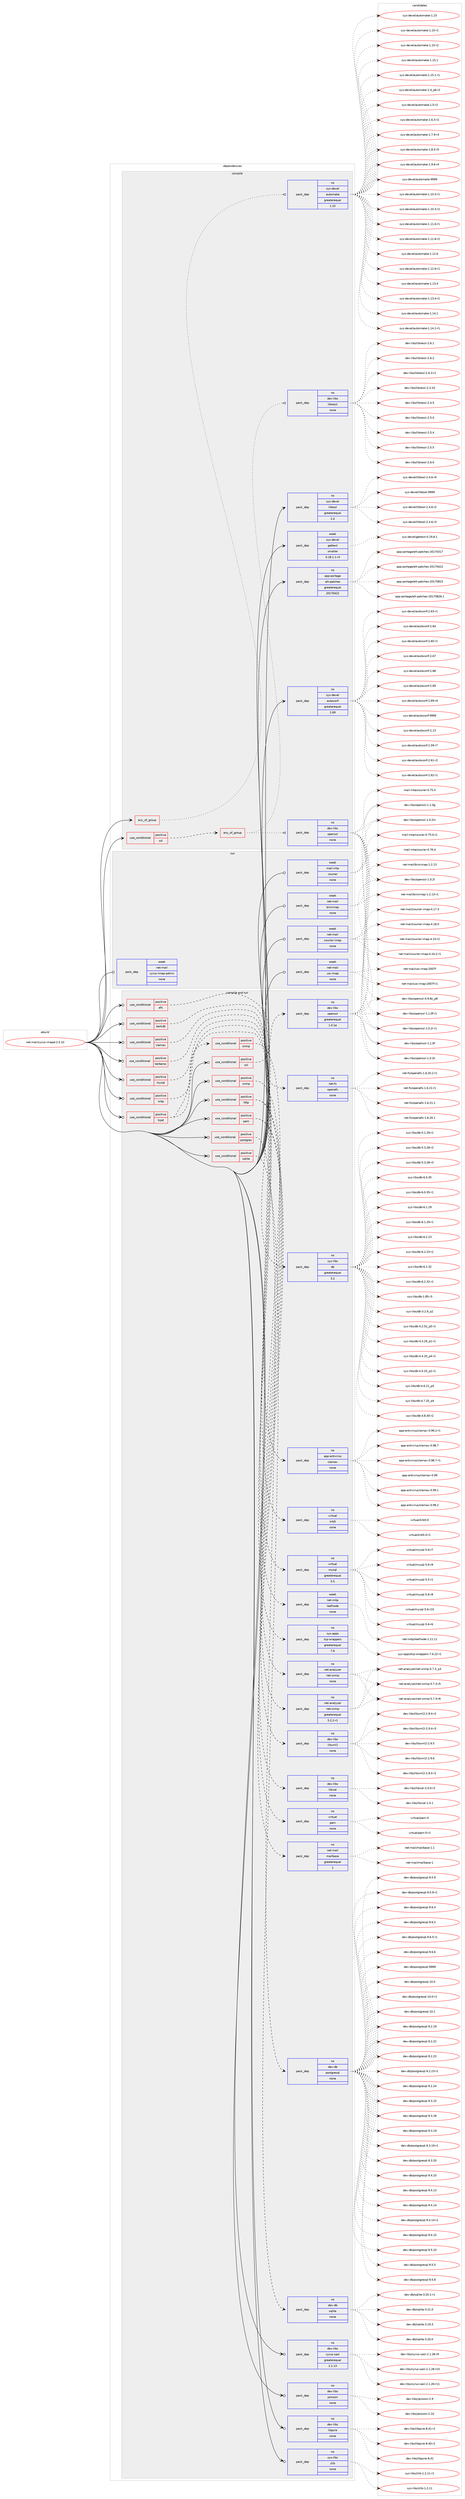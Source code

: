 digraph prolog {

# *************
# Graph options
# *************

newrank=true;
concentrate=true;
compound=true;
graph [rankdir=LR,fontname=Helvetica,fontsize=10,ranksep=1.5];#, ranksep=2.5, nodesep=0.2];
edge  [arrowhead=vee];
node  [fontname=Helvetica,fontsize=10];

# **********
# The ebuild
# **********

subgraph cluster_leftcol {
color=gray;
rank=same;
label=<<i>ebuild</i>>;
id [label="net-mail/cyrus-imapd-2.5.10", color=red, width=4, href="../net-mail/cyrus-imapd-2.5.10.svg"];
}

# ****************
# The dependencies
# ****************

subgraph cluster_midcol {
color=gray;
label=<<i>dependencies</i>>;
subgraph cluster_compile {
fillcolor="#eeeeee";
style=filled;
label=<<i>compile</i>>;
subgraph any6889 {
dependency420515 [label=<<TABLE BORDER="0" CELLBORDER="1" CELLSPACING="0" CELLPADDING="4"><TR><TD CELLPADDING="10">any_of_group</TD></TR></TABLE>>, shape=none, color=red];subgraph pack309426 {
dependency420516 [label=<<TABLE BORDER="0" CELLBORDER="1" CELLSPACING="0" CELLPADDING="4" WIDTH="220"><TR><TD ROWSPAN="6" CELLPADDING="30">pack_dep</TD></TR><TR><TD WIDTH="110">no</TD></TR><TR><TD>sys-devel</TD></TR><TR><TD>automake</TD></TR><TR><TD>greaterequal</TD></TR><TR><TD>1.15</TD></TR></TABLE>>, shape=none, color=blue];
}
dependency420515:e -> dependency420516:w [weight=20,style="dotted",arrowhead="oinv"];
}
id:e -> dependency420515:w [weight=20,style="solid",arrowhead="vee"];
subgraph cond104008 {
dependency420517 [label=<<TABLE BORDER="0" CELLBORDER="1" CELLSPACING="0" CELLPADDING="4"><TR><TD ROWSPAN="3" CELLPADDING="10">use_conditional</TD></TR><TR><TD>positive</TD></TR><TR><TD>ssl</TD></TR></TABLE>>, shape=none, color=red];
subgraph any6890 {
dependency420518 [label=<<TABLE BORDER="0" CELLBORDER="1" CELLSPACING="0" CELLPADDING="4"><TR><TD CELLPADDING="10">any_of_group</TD></TR></TABLE>>, shape=none, color=red];subgraph pack309427 {
dependency420519 [label=<<TABLE BORDER="0" CELLBORDER="1" CELLSPACING="0" CELLPADDING="4" WIDTH="220"><TR><TD ROWSPAN="6" CELLPADDING="30">pack_dep</TD></TR><TR><TD WIDTH="110">no</TD></TR><TR><TD>dev-libs</TD></TR><TR><TD>openssl</TD></TR><TR><TD>none</TD></TR><TR><TD></TD></TR></TABLE>>, shape=none, color=blue];
}
dependency420518:e -> dependency420519:w [weight=20,style="dotted",arrowhead="oinv"];
subgraph pack309428 {
dependency420520 [label=<<TABLE BORDER="0" CELLBORDER="1" CELLSPACING="0" CELLPADDING="4" WIDTH="220"><TR><TD ROWSPAN="6" CELLPADDING="30">pack_dep</TD></TR><TR><TD WIDTH="110">no</TD></TR><TR><TD>dev-libs</TD></TR><TR><TD>libressl</TD></TR><TR><TD>none</TD></TR><TR><TD></TD></TR></TABLE>>, shape=none, color=blue];
}
dependency420518:e -> dependency420520:w [weight=20,style="dotted",arrowhead="oinv"];
}
dependency420517:e -> dependency420518:w [weight=20,style="dashed",arrowhead="vee"];
}
id:e -> dependency420517:w [weight=20,style="solid",arrowhead="vee"];
subgraph pack309429 {
dependency420521 [label=<<TABLE BORDER="0" CELLBORDER="1" CELLSPACING="0" CELLPADDING="4" WIDTH="220"><TR><TD ROWSPAN="6" CELLPADDING="30">pack_dep</TD></TR><TR><TD WIDTH="110">no</TD></TR><TR><TD>app-portage</TD></TR><TR><TD>elt-patches</TD></TR><TR><TD>greaterequal</TD></TR><TR><TD>20170422</TD></TR></TABLE>>, shape=none, color=blue];
}
id:e -> dependency420521:w [weight=20,style="solid",arrowhead="vee"];
subgraph pack309430 {
dependency420522 [label=<<TABLE BORDER="0" CELLBORDER="1" CELLSPACING="0" CELLPADDING="4" WIDTH="220"><TR><TD ROWSPAN="6" CELLPADDING="30">pack_dep</TD></TR><TR><TD WIDTH="110">no</TD></TR><TR><TD>sys-devel</TD></TR><TR><TD>autoconf</TD></TR><TR><TD>greaterequal</TD></TR><TR><TD>2.69</TD></TR></TABLE>>, shape=none, color=blue];
}
id:e -> dependency420522:w [weight=20,style="solid",arrowhead="vee"];
subgraph pack309431 {
dependency420523 [label=<<TABLE BORDER="0" CELLBORDER="1" CELLSPACING="0" CELLPADDING="4" WIDTH="220"><TR><TD ROWSPAN="6" CELLPADDING="30">pack_dep</TD></TR><TR><TD WIDTH="110">no</TD></TR><TR><TD>sys-devel</TD></TR><TR><TD>libtool</TD></TR><TR><TD>greaterequal</TD></TR><TR><TD>2.4</TD></TR></TABLE>>, shape=none, color=blue];
}
id:e -> dependency420523:w [weight=20,style="solid",arrowhead="vee"];
subgraph pack309432 {
dependency420524 [label=<<TABLE BORDER="0" CELLBORDER="1" CELLSPACING="0" CELLPADDING="4" WIDTH="220"><TR><TD ROWSPAN="6" CELLPADDING="30">pack_dep</TD></TR><TR><TD WIDTH="110">weak</TD></TR><TR><TD>sys-devel</TD></TR><TR><TD>gettext</TD></TR><TR><TD>smaller</TD></TR><TR><TD>0.18.1.1-r3</TD></TR></TABLE>>, shape=none, color=blue];
}
id:e -> dependency420524:w [weight=20,style="solid",arrowhead="vee"];
}
subgraph cluster_compileandrun {
fillcolor="#eeeeee";
style=filled;
label=<<i>compile and run</i>>;
subgraph cond104009 {
dependency420525 [label=<<TABLE BORDER="0" CELLBORDER="1" CELLSPACING="0" CELLPADDING="4"><TR><TD ROWSPAN="3" CELLPADDING="10">use_conditional</TD></TR><TR><TD>positive</TD></TR><TR><TD>afs</TD></TR></TABLE>>, shape=none, color=red];
subgraph pack309433 {
dependency420526 [label=<<TABLE BORDER="0" CELLBORDER="1" CELLSPACING="0" CELLPADDING="4" WIDTH="220"><TR><TD ROWSPAN="6" CELLPADDING="30">pack_dep</TD></TR><TR><TD WIDTH="110">no</TD></TR><TR><TD>net-fs</TD></TR><TR><TD>openafs</TD></TR><TR><TD>none</TD></TR><TR><TD></TD></TR></TABLE>>, shape=none, color=blue];
}
dependency420525:e -> dependency420526:w [weight=20,style="dashed",arrowhead="vee"];
}
id:e -> dependency420525:w [weight=20,style="solid",arrowhead="odotvee"];
subgraph cond104010 {
dependency420527 [label=<<TABLE BORDER="0" CELLBORDER="1" CELLSPACING="0" CELLPADDING="4"><TR><TD ROWSPAN="3" CELLPADDING="10">use_conditional</TD></TR><TR><TD>positive</TD></TR><TR><TD>berkdb</TD></TR></TABLE>>, shape=none, color=red];
subgraph pack309434 {
dependency420528 [label=<<TABLE BORDER="0" CELLBORDER="1" CELLSPACING="0" CELLPADDING="4" WIDTH="220"><TR><TD ROWSPAN="6" CELLPADDING="30">pack_dep</TD></TR><TR><TD WIDTH="110">no</TD></TR><TR><TD>sys-libs</TD></TR><TR><TD>db</TD></TR><TR><TD>greaterequal</TD></TR><TR><TD>3.2</TD></TR></TABLE>>, shape=none, color=blue];
}
dependency420527:e -> dependency420528:w [weight=20,style="dashed",arrowhead="vee"];
}
id:e -> dependency420527:w [weight=20,style="solid",arrowhead="odotvee"];
subgraph cond104011 {
dependency420529 [label=<<TABLE BORDER="0" CELLBORDER="1" CELLSPACING="0" CELLPADDING="4"><TR><TD ROWSPAN="3" CELLPADDING="10">use_conditional</TD></TR><TR><TD>positive</TD></TR><TR><TD>clamav</TD></TR></TABLE>>, shape=none, color=red];
subgraph pack309435 {
dependency420530 [label=<<TABLE BORDER="0" CELLBORDER="1" CELLSPACING="0" CELLPADDING="4" WIDTH="220"><TR><TD ROWSPAN="6" CELLPADDING="30">pack_dep</TD></TR><TR><TD WIDTH="110">no</TD></TR><TR><TD>app-antivirus</TD></TR><TR><TD>clamav</TD></TR><TR><TD>none</TD></TR><TR><TD></TD></TR></TABLE>>, shape=none, color=blue];
}
dependency420529:e -> dependency420530:w [weight=20,style="dashed",arrowhead="vee"];
}
id:e -> dependency420529:w [weight=20,style="solid",arrowhead="odotvee"];
subgraph cond104012 {
dependency420531 [label=<<TABLE BORDER="0" CELLBORDER="1" CELLSPACING="0" CELLPADDING="4"><TR><TD ROWSPAN="3" CELLPADDING="10">use_conditional</TD></TR><TR><TD>positive</TD></TR><TR><TD>http</TD></TR></TABLE>>, shape=none, color=red];
subgraph pack309436 {
dependency420532 [label=<<TABLE BORDER="0" CELLBORDER="1" CELLSPACING="0" CELLPADDING="4" WIDTH="220"><TR><TD ROWSPAN="6" CELLPADDING="30">pack_dep</TD></TR><TR><TD WIDTH="110">no</TD></TR><TR><TD>dev-libs</TD></TR><TR><TD>libxml2</TD></TR><TR><TD>none</TD></TR><TR><TD></TD></TR></TABLE>>, shape=none, color=blue];
}
dependency420531:e -> dependency420532:w [weight=20,style="dashed",arrowhead="vee"];
subgraph pack309437 {
dependency420533 [label=<<TABLE BORDER="0" CELLBORDER="1" CELLSPACING="0" CELLPADDING="4" WIDTH="220"><TR><TD ROWSPAN="6" CELLPADDING="30">pack_dep</TD></TR><TR><TD WIDTH="110">no</TD></TR><TR><TD>dev-libs</TD></TR><TR><TD>libical</TD></TR><TR><TD>none</TD></TR><TR><TD></TD></TR></TABLE>>, shape=none, color=blue];
}
dependency420531:e -> dependency420533:w [weight=20,style="dashed",arrowhead="vee"];
}
id:e -> dependency420531:w [weight=20,style="solid",arrowhead="odotvee"];
subgraph cond104013 {
dependency420534 [label=<<TABLE BORDER="0" CELLBORDER="1" CELLSPACING="0" CELLPADDING="4"><TR><TD ROWSPAN="3" CELLPADDING="10">use_conditional</TD></TR><TR><TD>positive</TD></TR><TR><TD>kerberos</TD></TR></TABLE>>, shape=none, color=red];
subgraph pack309438 {
dependency420535 [label=<<TABLE BORDER="0" CELLBORDER="1" CELLSPACING="0" CELLPADDING="4" WIDTH="220"><TR><TD ROWSPAN="6" CELLPADDING="30">pack_dep</TD></TR><TR><TD WIDTH="110">no</TD></TR><TR><TD>virtual</TD></TR><TR><TD>krb5</TD></TR><TR><TD>none</TD></TR><TR><TD></TD></TR></TABLE>>, shape=none, color=blue];
}
dependency420534:e -> dependency420535:w [weight=20,style="dashed",arrowhead="vee"];
}
id:e -> dependency420534:w [weight=20,style="solid",arrowhead="odotvee"];
subgraph cond104014 {
dependency420536 [label=<<TABLE BORDER="0" CELLBORDER="1" CELLSPACING="0" CELLPADDING="4"><TR><TD ROWSPAN="3" CELLPADDING="10">use_conditional</TD></TR><TR><TD>positive</TD></TR><TR><TD>mysql</TD></TR></TABLE>>, shape=none, color=red];
subgraph pack309439 {
dependency420537 [label=<<TABLE BORDER="0" CELLBORDER="1" CELLSPACING="0" CELLPADDING="4" WIDTH="220"><TR><TD ROWSPAN="6" CELLPADDING="30">pack_dep</TD></TR><TR><TD WIDTH="110">no</TD></TR><TR><TD>virtual</TD></TR><TR><TD>mysql</TD></TR><TR><TD>greaterequal</TD></TR><TR><TD>5.5</TD></TR></TABLE>>, shape=none, color=blue];
}
dependency420536:e -> dependency420537:w [weight=20,style="dashed",arrowhead="vee"];
}
id:e -> dependency420536:w [weight=20,style="solid",arrowhead="odotvee"];
subgraph cond104015 {
dependency420538 [label=<<TABLE BORDER="0" CELLBORDER="1" CELLSPACING="0" CELLPADDING="4"><TR><TD ROWSPAN="3" CELLPADDING="10">use_conditional</TD></TR><TR><TD>positive</TD></TR><TR><TD>nntp</TD></TR></TABLE>>, shape=none, color=red];
subgraph pack309440 {
dependency420539 [label=<<TABLE BORDER="0" CELLBORDER="1" CELLSPACING="0" CELLPADDING="4" WIDTH="220"><TR><TD ROWSPAN="6" CELLPADDING="30">pack_dep</TD></TR><TR><TD WIDTH="110">weak</TD></TR><TR><TD>net-nntp</TD></TR><TR><TD>leafnode</TD></TR><TR><TD>none</TD></TR><TR><TD></TD></TR></TABLE>>, shape=none, color=blue];
}
dependency420538:e -> dependency420539:w [weight=20,style="dashed",arrowhead="vee"];
}
id:e -> dependency420538:w [weight=20,style="solid",arrowhead="odotvee"];
subgraph cond104016 {
dependency420540 [label=<<TABLE BORDER="0" CELLBORDER="1" CELLSPACING="0" CELLPADDING="4"><TR><TD ROWSPAN="3" CELLPADDING="10">use_conditional</TD></TR><TR><TD>positive</TD></TR><TR><TD>pam</TD></TR></TABLE>>, shape=none, color=red];
subgraph pack309441 {
dependency420541 [label=<<TABLE BORDER="0" CELLBORDER="1" CELLSPACING="0" CELLPADDING="4" WIDTH="220"><TR><TD ROWSPAN="6" CELLPADDING="30">pack_dep</TD></TR><TR><TD WIDTH="110">no</TD></TR><TR><TD>virtual</TD></TR><TR><TD>pam</TD></TR><TR><TD>none</TD></TR><TR><TD></TD></TR></TABLE>>, shape=none, color=blue];
}
dependency420540:e -> dependency420541:w [weight=20,style="dashed",arrowhead="vee"];
subgraph pack309442 {
dependency420542 [label=<<TABLE BORDER="0" CELLBORDER="1" CELLSPACING="0" CELLPADDING="4" WIDTH="220"><TR><TD ROWSPAN="6" CELLPADDING="30">pack_dep</TD></TR><TR><TD WIDTH="110">no</TD></TR><TR><TD>net-mail</TD></TR><TR><TD>mailbase</TD></TR><TR><TD>greaterequal</TD></TR><TR><TD>1</TD></TR></TABLE>>, shape=none, color=blue];
}
dependency420540:e -> dependency420542:w [weight=20,style="dashed",arrowhead="vee"];
}
id:e -> dependency420540:w [weight=20,style="solid",arrowhead="odotvee"];
subgraph cond104017 {
dependency420543 [label=<<TABLE BORDER="0" CELLBORDER="1" CELLSPACING="0" CELLPADDING="4"><TR><TD ROWSPAN="3" CELLPADDING="10">use_conditional</TD></TR><TR><TD>positive</TD></TR><TR><TD>postgres</TD></TR></TABLE>>, shape=none, color=red];
subgraph pack309443 {
dependency420544 [label=<<TABLE BORDER="0" CELLBORDER="1" CELLSPACING="0" CELLPADDING="4" WIDTH="220"><TR><TD ROWSPAN="6" CELLPADDING="30">pack_dep</TD></TR><TR><TD WIDTH="110">no</TD></TR><TR><TD>dev-db</TD></TR><TR><TD>postgresql</TD></TR><TR><TD>none</TD></TR><TR><TD></TD></TR></TABLE>>, shape=none, color=blue];
}
dependency420543:e -> dependency420544:w [weight=20,style="dashed",arrowhead="vee"];
}
id:e -> dependency420543:w [weight=20,style="solid",arrowhead="odotvee"];
subgraph cond104018 {
dependency420545 [label=<<TABLE BORDER="0" CELLBORDER="1" CELLSPACING="0" CELLPADDING="4"><TR><TD ROWSPAN="3" CELLPADDING="10">use_conditional</TD></TR><TR><TD>positive</TD></TR><TR><TD>snmp</TD></TR></TABLE>>, shape=none, color=red];
subgraph pack309444 {
dependency420546 [label=<<TABLE BORDER="0" CELLBORDER="1" CELLSPACING="0" CELLPADDING="4" WIDTH="220"><TR><TD ROWSPAN="6" CELLPADDING="30">pack_dep</TD></TR><TR><TD WIDTH="110">no</TD></TR><TR><TD>net-analyzer</TD></TR><TR><TD>net-snmp</TD></TR><TR><TD>greaterequal</TD></TR><TR><TD>5.2.2-r1</TD></TR></TABLE>>, shape=none, color=blue];
}
dependency420545:e -> dependency420546:w [weight=20,style="dashed",arrowhead="vee"];
}
id:e -> dependency420545:w [weight=20,style="solid",arrowhead="odotvee"];
subgraph cond104019 {
dependency420547 [label=<<TABLE BORDER="0" CELLBORDER="1" CELLSPACING="0" CELLPADDING="4"><TR><TD ROWSPAN="3" CELLPADDING="10">use_conditional</TD></TR><TR><TD>positive</TD></TR><TR><TD>sqlite</TD></TR></TABLE>>, shape=none, color=red];
subgraph pack309445 {
dependency420548 [label=<<TABLE BORDER="0" CELLBORDER="1" CELLSPACING="0" CELLPADDING="4" WIDTH="220"><TR><TD ROWSPAN="6" CELLPADDING="30">pack_dep</TD></TR><TR><TD WIDTH="110">no</TD></TR><TR><TD>dev-db</TD></TR><TR><TD>sqlite</TD></TR><TR><TD>none</TD></TR><TR><TD></TD></TR></TABLE>>, shape=none, color=blue];
}
dependency420547:e -> dependency420548:w [weight=20,style="dashed",arrowhead="vee"];
}
id:e -> dependency420547:w [weight=20,style="solid",arrowhead="odotvee"];
subgraph cond104020 {
dependency420549 [label=<<TABLE BORDER="0" CELLBORDER="1" CELLSPACING="0" CELLPADDING="4"><TR><TD ROWSPAN="3" CELLPADDING="10">use_conditional</TD></TR><TR><TD>positive</TD></TR><TR><TD>ssl</TD></TR></TABLE>>, shape=none, color=red];
subgraph pack309446 {
dependency420550 [label=<<TABLE BORDER="0" CELLBORDER="1" CELLSPACING="0" CELLPADDING="4" WIDTH="220"><TR><TD ROWSPAN="6" CELLPADDING="30">pack_dep</TD></TR><TR><TD WIDTH="110">no</TD></TR><TR><TD>dev-libs</TD></TR><TR><TD>openssl</TD></TR><TR><TD>greaterequal</TD></TR><TR><TD>1.0.1e</TD></TR></TABLE>>, shape=none, color=blue];
}
dependency420549:e -> dependency420550:w [weight=20,style="dashed",arrowhead="vee"];
}
id:e -> dependency420549:w [weight=20,style="solid",arrowhead="odotvee"];
subgraph cond104021 {
dependency420551 [label=<<TABLE BORDER="0" CELLBORDER="1" CELLSPACING="0" CELLPADDING="4"><TR><TD ROWSPAN="3" CELLPADDING="10">use_conditional</TD></TR><TR><TD>positive</TD></TR><TR><TD>tcpd</TD></TR></TABLE>>, shape=none, color=red];
subgraph pack309447 {
dependency420552 [label=<<TABLE BORDER="0" CELLBORDER="1" CELLSPACING="0" CELLPADDING="4" WIDTH="220"><TR><TD ROWSPAN="6" CELLPADDING="30">pack_dep</TD></TR><TR><TD WIDTH="110">no</TD></TR><TR><TD>sys-apps</TD></TR><TR><TD>tcp-wrappers</TD></TR><TR><TD>greaterequal</TD></TR><TR><TD>7.6</TD></TR></TABLE>>, shape=none, color=blue];
}
dependency420551:e -> dependency420552:w [weight=20,style="dashed",arrowhead="vee"];
subgraph cond104022 {
dependency420553 [label=<<TABLE BORDER="0" CELLBORDER="1" CELLSPACING="0" CELLPADDING="4"><TR><TD ROWSPAN="3" CELLPADDING="10">use_conditional</TD></TR><TR><TD>positive</TD></TR><TR><TD>snmp</TD></TR></TABLE>>, shape=none, color=red];
subgraph pack309448 {
dependency420554 [label=<<TABLE BORDER="0" CELLBORDER="1" CELLSPACING="0" CELLPADDING="4" WIDTH="220"><TR><TD ROWSPAN="6" CELLPADDING="30">pack_dep</TD></TR><TR><TD WIDTH="110">no</TD></TR><TR><TD>net-analyzer</TD></TR><TR><TD>net-snmp</TD></TR><TR><TD>none</TD></TR><TR><TD></TD></TR></TABLE>>, shape=none, color=blue];
}
dependency420553:e -> dependency420554:w [weight=20,style="dashed",arrowhead="vee"];
}
dependency420551:e -> dependency420553:w [weight=20,style="dashed",arrowhead="vee"];
}
id:e -> dependency420551:w [weight=20,style="solid",arrowhead="odotvee"];
subgraph pack309449 {
dependency420555 [label=<<TABLE BORDER="0" CELLBORDER="1" CELLSPACING="0" CELLPADDING="4" WIDTH="220"><TR><TD ROWSPAN="6" CELLPADDING="30">pack_dep</TD></TR><TR><TD WIDTH="110">no</TD></TR><TR><TD>dev-libs</TD></TR><TR><TD>cyrus-sasl</TD></TR><TR><TD>greaterequal</TD></TR><TR><TD>2.1.13</TD></TR></TABLE>>, shape=none, color=blue];
}
id:e -> dependency420555:w [weight=20,style="solid",arrowhead="odotvee"];
subgraph pack309450 {
dependency420556 [label=<<TABLE BORDER="0" CELLBORDER="1" CELLSPACING="0" CELLPADDING="4" WIDTH="220"><TR><TD ROWSPAN="6" CELLPADDING="30">pack_dep</TD></TR><TR><TD WIDTH="110">no</TD></TR><TR><TD>dev-libs</TD></TR><TR><TD>jansson</TD></TR><TR><TD>none</TD></TR><TR><TD></TD></TR></TABLE>>, shape=none, color=blue];
}
id:e -> dependency420556:w [weight=20,style="solid",arrowhead="odotvee"];
subgraph pack309451 {
dependency420557 [label=<<TABLE BORDER="0" CELLBORDER="1" CELLSPACING="0" CELLPADDING="4" WIDTH="220"><TR><TD ROWSPAN="6" CELLPADDING="30">pack_dep</TD></TR><TR><TD WIDTH="110">no</TD></TR><TR><TD>dev-libs</TD></TR><TR><TD>libpcre</TD></TR><TR><TD>none</TD></TR><TR><TD></TD></TR></TABLE>>, shape=none, color=blue];
}
id:e -> dependency420557:w [weight=20,style="solid",arrowhead="odotvee"];
subgraph pack309452 {
dependency420558 [label=<<TABLE BORDER="0" CELLBORDER="1" CELLSPACING="0" CELLPADDING="4" WIDTH="220"><TR><TD ROWSPAN="6" CELLPADDING="30">pack_dep</TD></TR><TR><TD WIDTH="110">no</TD></TR><TR><TD>sys-libs</TD></TR><TR><TD>zlib</TD></TR><TR><TD>none</TD></TR><TR><TD></TD></TR></TABLE>>, shape=none, color=blue];
}
id:e -> dependency420558:w [weight=20,style="solid",arrowhead="odotvee"];
}
subgraph cluster_run {
fillcolor="#eeeeee";
style=filled;
label=<<i>run</i>>;
subgraph pack309453 {
dependency420559 [label=<<TABLE BORDER="0" CELLBORDER="1" CELLSPACING="0" CELLPADDING="4" WIDTH="220"><TR><TD ROWSPAN="6" CELLPADDING="30">pack_dep</TD></TR><TR><TD WIDTH="110">weak</TD></TR><TR><TD>mail-mta</TD></TR><TR><TD>courier</TD></TR><TR><TD>none</TD></TR><TR><TD></TD></TR></TABLE>>, shape=none, color=blue];
}
id:e -> dependency420559:w [weight=20,style="solid",arrowhead="odot"];
subgraph pack309454 {
dependency420560 [label=<<TABLE BORDER="0" CELLBORDER="1" CELLSPACING="0" CELLPADDING="4" WIDTH="220"><TR><TD ROWSPAN="6" CELLPADDING="30">pack_dep</TD></TR><TR><TD WIDTH="110">weak</TD></TR><TR><TD>net-mail</TD></TR><TR><TD>bincimap</TD></TR><TR><TD>none</TD></TR><TR><TD></TD></TR></TABLE>>, shape=none, color=blue];
}
id:e -> dependency420560:w [weight=20,style="solid",arrowhead="odot"];
subgraph pack309455 {
dependency420561 [label=<<TABLE BORDER="0" CELLBORDER="1" CELLSPACING="0" CELLPADDING="4" WIDTH="220"><TR><TD ROWSPAN="6" CELLPADDING="30">pack_dep</TD></TR><TR><TD WIDTH="110">weak</TD></TR><TR><TD>net-mail</TD></TR><TR><TD>courier-imap</TD></TR><TR><TD>none</TD></TR><TR><TD></TD></TR></TABLE>>, shape=none, color=blue];
}
id:e -> dependency420561:w [weight=20,style="solid",arrowhead="odot"];
subgraph pack309456 {
dependency420562 [label=<<TABLE BORDER="0" CELLBORDER="1" CELLSPACING="0" CELLPADDING="4" WIDTH="220"><TR><TD ROWSPAN="6" CELLPADDING="30">pack_dep</TD></TR><TR><TD WIDTH="110">weak</TD></TR><TR><TD>net-mail</TD></TR><TR><TD>cyrus-imap-admin</TD></TR><TR><TD>none</TD></TR><TR><TD></TD></TR></TABLE>>, shape=none, color=blue];
}
id:e -> dependency420562:w [weight=20,style="solid",arrowhead="odot"];
subgraph pack309457 {
dependency420563 [label=<<TABLE BORDER="0" CELLBORDER="1" CELLSPACING="0" CELLPADDING="4" WIDTH="220"><TR><TD ROWSPAN="6" CELLPADDING="30">pack_dep</TD></TR><TR><TD WIDTH="110">weak</TD></TR><TR><TD>net-mail</TD></TR><TR><TD>uw-imap</TD></TR><TR><TD>none</TD></TR><TR><TD></TD></TR></TABLE>>, shape=none, color=blue];
}
id:e -> dependency420563:w [weight=20,style="solid",arrowhead="odot"];
}
}

# **************
# The candidates
# **************

subgraph cluster_choices {
rank=same;
color=gray;
label=<<i>candidates</i>>;

subgraph choice309426 {
color=black;
nodesep=1;
choice11512111545100101118101108479711711611110997107101454946494846514511449 [label="sys-devel/automake-1.10.3-r1", color=red, width=4,href="../sys-devel/automake-1.10.3-r1.svg"];
choice11512111545100101118101108479711711611110997107101454946494846514511450 [label="sys-devel/automake-1.10.3-r2", color=red, width=4,href="../sys-devel/automake-1.10.3-r2.svg"];
choice11512111545100101118101108479711711611110997107101454946494946544511449 [label="sys-devel/automake-1.11.6-r1", color=red, width=4,href="../sys-devel/automake-1.11.6-r1.svg"];
choice11512111545100101118101108479711711611110997107101454946494946544511450 [label="sys-devel/automake-1.11.6-r2", color=red, width=4,href="../sys-devel/automake-1.11.6-r2.svg"];
choice1151211154510010111810110847971171161111099710710145494649504654 [label="sys-devel/automake-1.12.6", color=red, width=4,href="../sys-devel/automake-1.12.6.svg"];
choice11512111545100101118101108479711711611110997107101454946495046544511449 [label="sys-devel/automake-1.12.6-r1", color=red, width=4,href="../sys-devel/automake-1.12.6-r1.svg"];
choice1151211154510010111810110847971171161111099710710145494649514652 [label="sys-devel/automake-1.13.4", color=red, width=4,href="../sys-devel/automake-1.13.4.svg"];
choice11512111545100101118101108479711711611110997107101454946495146524511449 [label="sys-devel/automake-1.13.4-r1", color=red, width=4,href="../sys-devel/automake-1.13.4-r1.svg"];
choice1151211154510010111810110847971171161111099710710145494649524649 [label="sys-devel/automake-1.14.1", color=red, width=4,href="../sys-devel/automake-1.14.1.svg"];
choice11512111545100101118101108479711711611110997107101454946495246494511449 [label="sys-devel/automake-1.14.1-r1", color=red, width=4,href="../sys-devel/automake-1.14.1-r1.svg"];
choice115121115451001011181011084797117116111109971071014549464953 [label="sys-devel/automake-1.15", color=red, width=4,href="../sys-devel/automake-1.15.svg"];
choice1151211154510010111810110847971171161111099710710145494649534511449 [label="sys-devel/automake-1.15-r1", color=red, width=4,href="../sys-devel/automake-1.15-r1.svg"];
choice1151211154510010111810110847971171161111099710710145494649534511450 [label="sys-devel/automake-1.15-r2", color=red, width=4,href="../sys-devel/automake-1.15-r2.svg"];
choice1151211154510010111810110847971171161111099710710145494649534649 [label="sys-devel/automake-1.15.1", color=red, width=4,href="../sys-devel/automake-1.15.1.svg"];
choice11512111545100101118101108479711711611110997107101454946495346494511449 [label="sys-devel/automake-1.15.1-r1", color=red, width=4,href="../sys-devel/automake-1.15.1-r1.svg"];
choice115121115451001011181011084797117116111109971071014549465295112544511450 [label="sys-devel/automake-1.4_p6-r2", color=red, width=4,href="../sys-devel/automake-1.4_p6-r2.svg"];
choice11512111545100101118101108479711711611110997107101454946534511450 [label="sys-devel/automake-1.5-r2", color=red, width=4,href="../sys-devel/automake-1.5-r2.svg"];
choice115121115451001011181011084797117116111109971071014549465446514511450 [label="sys-devel/automake-1.6.3-r2", color=red, width=4,href="../sys-devel/automake-1.6.3-r2.svg"];
choice115121115451001011181011084797117116111109971071014549465546574511451 [label="sys-devel/automake-1.7.9-r3", color=red, width=4,href="../sys-devel/automake-1.7.9-r3.svg"];
choice115121115451001011181011084797117116111109971071014549465646534511453 [label="sys-devel/automake-1.8.5-r5", color=red, width=4,href="../sys-devel/automake-1.8.5-r5.svg"];
choice115121115451001011181011084797117116111109971071014549465746544511452 [label="sys-devel/automake-1.9.6-r4", color=red, width=4,href="../sys-devel/automake-1.9.6-r4.svg"];
choice115121115451001011181011084797117116111109971071014557575757 [label="sys-devel/automake-9999", color=red, width=4,href="../sys-devel/automake-9999.svg"];
dependency420516:e -> choice11512111545100101118101108479711711611110997107101454946494846514511449:w [style=dotted,weight="100"];
dependency420516:e -> choice11512111545100101118101108479711711611110997107101454946494846514511450:w [style=dotted,weight="100"];
dependency420516:e -> choice11512111545100101118101108479711711611110997107101454946494946544511449:w [style=dotted,weight="100"];
dependency420516:e -> choice11512111545100101118101108479711711611110997107101454946494946544511450:w [style=dotted,weight="100"];
dependency420516:e -> choice1151211154510010111810110847971171161111099710710145494649504654:w [style=dotted,weight="100"];
dependency420516:e -> choice11512111545100101118101108479711711611110997107101454946495046544511449:w [style=dotted,weight="100"];
dependency420516:e -> choice1151211154510010111810110847971171161111099710710145494649514652:w [style=dotted,weight="100"];
dependency420516:e -> choice11512111545100101118101108479711711611110997107101454946495146524511449:w [style=dotted,weight="100"];
dependency420516:e -> choice1151211154510010111810110847971171161111099710710145494649524649:w [style=dotted,weight="100"];
dependency420516:e -> choice11512111545100101118101108479711711611110997107101454946495246494511449:w [style=dotted,weight="100"];
dependency420516:e -> choice115121115451001011181011084797117116111109971071014549464953:w [style=dotted,weight="100"];
dependency420516:e -> choice1151211154510010111810110847971171161111099710710145494649534511449:w [style=dotted,weight="100"];
dependency420516:e -> choice1151211154510010111810110847971171161111099710710145494649534511450:w [style=dotted,weight="100"];
dependency420516:e -> choice1151211154510010111810110847971171161111099710710145494649534649:w [style=dotted,weight="100"];
dependency420516:e -> choice11512111545100101118101108479711711611110997107101454946495346494511449:w [style=dotted,weight="100"];
dependency420516:e -> choice115121115451001011181011084797117116111109971071014549465295112544511450:w [style=dotted,weight="100"];
dependency420516:e -> choice11512111545100101118101108479711711611110997107101454946534511450:w [style=dotted,weight="100"];
dependency420516:e -> choice115121115451001011181011084797117116111109971071014549465446514511450:w [style=dotted,weight="100"];
dependency420516:e -> choice115121115451001011181011084797117116111109971071014549465546574511451:w [style=dotted,weight="100"];
dependency420516:e -> choice115121115451001011181011084797117116111109971071014549465646534511453:w [style=dotted,weight="100"];
dependency420516:e -> choice115121115451001011181011084797117116111109971071014549465746544511452:w [style=dotted,weight="100"];
dependency420516:e -> choice115121115451001011181011084797117116111109971071014557575757:w [style=dotted,weight="100"];
}
subgraph choice309427 {
color=black;
nodesep=1;
choice1001011184510810598115471111121011101151151084548465746561229511256 [label="dev-libs/openssl-0.9.8z_p8", color=red, width=4,href="../dev-libs/openssl-0.9.8z_p8.svg"];
choice100101118451081059811547111112101110115115108454946484650107 [label="dev-libs/openssl-1.0.2k", color=red, width=4,href="../dev-libs/openssl-1.0.2k.svg"];
choice100101118451081059811547111112101110115115108454946484650108 [label="dev-libs/openssl-1.0.2l", color=red, width=4,href="../dev-libs/openssl-1.0.2l.svg"];
choice1001011184510810598115471111121011101151151084549464846501084511449 [label="dev-libs/openssl-1.0.2l-r1", color=red, width=4,href="../dev-libs/openssl-1.0.2l-r1.svg"];
choice100101118451081059811547111112101110115115108454946484650109 [label="dev-libs/openssl-1.0.2m", color=red, width=4,href="../dev-libs/openssl-1.0.2m.svg"];
choice100101118451081059811547111112101110115115108454946494648102 [label="dev-libs/openssl-1.1.0f", color=red, width=4,href="../dev-libs/openssl-1.1.0f.svg"];
choice1001011184510810598115471111121011101151151084549464946481024511449 [label="dev-libs/openssl-1.1.0f-r1", color=red, width=4,href="../dev-libs/openssl-1.1.0f-r1.svg"];
choice100101118451081059811547111112101110115115108454946494648103 [label="dev-libs/openssl-1.1.0g", color=red, width=4,href="../dev-libs/openssl-1.1.0g.svg"];
dependency420519:e -> choice1001011184510810598115471111121011101151151084548465746561229511256:w [style=dotted,weight="100"];
dependency420519:e -> choice100101118451081059811547111112101110115115108454946484650107:w [style=dotted,weight="100"];
dependency420519:e -> choice100101118451081059811547111112101110115115108454946484650108:w [style=dotted,weight="100"];
dependency420519:e -> choice1001011184510810598115471111121011101151151084549464846501084511449:w [style=dotted,weight="100"];
dependency420519:e -> choice100101118451081059811547111112101110115115108454946484650109:w [style=dotted,weight="100"];
dependency420519:e -> choice100101118451081059811547111112101110115115108454946494648102:w [style=dotted,weight="100"];
dependency420519:e -> choice1001011184510810598115471111121011101151151084549464946481024511449:w [style=dotted,weight="100"];
dependency420519:e -> choice100101118451081059811547111112101110115115108454946494648103:w [style=dotted,weight="100"];
}
subgraph choice309428 {
color=black;
nodesep=1;
choice1001011184510810598115471081059811410111511510845504651464948 [label="dev-libs/libressl-2.3.10", color=red, width=4,href="../dev-libs/libressl-2.3.10.svg"];
choice10010111845108105981154710810598114101115115108455046524653 [label="dev-libs/libressl-2.4.5", color=red, width=4,href="../dev-libs/libressl-2.4.5.svg"];
choice10010111845108105981154710810598114101115115108455046534648 [label="dev-libs/libressl-2.5.0", color=red, width=4,href="../dev-libs/libressl-2.5.0.svg"];
choice10010111845108105981154710810598114101115115108455046534652 [label="dev-libs/libressl-2.5.4", color=red, width=4,href="../dev-libs/libressl-2.5.4.svg"];
choice10010111845108105981154710810598114101115115108455046534653 [label="dev-libs/libressl-2.5.5", color=red, width=4,href="../dev-libs/libressl-2.5.5.svg"];
choice10010111845108105981154710810598114101115115108455046544648 [label="dev-libs/libressl-2.6.0", color=red, width=4,href="../dev-libs/libressl-2.6.0.svg"];
choice10010111845108105981154710810598114101115115108455046544649 [label="dev-libs/libressl-2.6.1", color=red, width=4,href="../dev-libs/libressl-2.6.1.svg"];
choice10010111845108105981154710810598114101115115108455046544650 [label="dev-libs/libressl-2.6.2", color=red, width=4,href="../dev-libs/libressl-2.6.2.svg"];
choice100101118451081059811547108105981141011151151084550465446514511449 [label="dev-libs/libressl-2.6.3-r1", color=red, width=4,href="../dev-libs/libressl-2.6.3-r1.svg"];
dependency420520:e -> choice1001011184510810598115471081059811410111511510845504651464948:w [style=dotted,weight="100"];
dependency420520:e -> choice10010111845108105981154710810598114101115115108455046524653:w [style=dotted,weight="100"];
dependency420520:e -> choice10010111845108105981154710810598114101115115108455046534648:w [style=dotted,weight="100"];
dependency420520:e -> choice10010111845108105981154710810598114101115115108455046534652:w [style=dotted,weight="100"];
dependency420520:e -> choice10010111845108105981154710810598114101115115108455046534653:w [style=dotted,weight="100"];
dependency420520:e -> choice10010111845108105981154710810598114101115115108455046544648:w [style=dotted,weight="100"];
dependency420520:e -> choice10010111845108105981154710810598114101115115108455046544649:w [style=dotted,weight="100"];
dependency420520:e -> choice10010111845108105981154710810598114101115115108455046544650:w [style=dotted,weight="100"];
dependency420520:e -> choice100101118451081059811547108105981141011151151084550465446514511449:w [style=dotted,weight="100"];
}
subgraph choice309429 {
color=black;
nodesep=1;
choice97112112451121111141169710310147101108116451129711699104101115455048495548514955 [label="app-portage/elt-patches-20170317", color=red, width=4,href="../app-portage/elt-patches-20170317.svg"];
choice97112112451121111141169710310147101108116451129711699104101115455048495548525050 [label="app-portage/elt-patches-20170422", color=red, width=4,href="../app-portage/elt-patches-20170422.svg"];
choice97112112451121111141169710310147101108116451129711699104101115455048495548564953 [label="app-portage/elt-patches-20170815", color=red, width=4,href="../app-portage/elt-patches-20170815.svg"];
choice971121124511211111411697103101471011081164511297116991041011154550484955485650544649 [label="app-portage/elt-patches-20170826.1", color=red, width=4,href="../app-portage/elt-patches-20170826.1.svg"];
dependency420521:e -> choice97112112451121111141169710310147101108116451129711699104101115455048495548514955:w [style=dotted,weight="100"];
dependency420521:e -> choice97112112451121111141169710310147101108116451129711699104101115455048495548525050:w [style=dotted,weight="100"];
dependency420521:e -> choice97112112451121111141169710310147101108116451129711699104101115455048495548564953:w [style=dotted,weight="100"];
dependency420521:e -> choice971121124511211111411697103101471011081164511297116991041011154550484955485650544649:w [style=dotted,weight="100"];
}
subgraph choice309430 {
color=black;
nodesep=1;
choice115121115451001011181011084797117116111991111101024550464951 [label="sys-devel/autoconf-2.13", color=red, width=4,href="../sys-devel/autoconf-2.13.svg"];
choice1151211154510010111810110847971171161119911111010245504653574511455 [label="sys-devel/autoconf-2.59-r7", color=red, width=4,href="../sys-devel/autoconf-2.59-r7.svg"];
choice1151211154510010111810110847971171161119911111010245504654494511450 [label="sys-devel/autoconf-2.61-r2", color=red, width=4,href="../sys-devel/autoconf-2.61-r2.svg"];
choice1151211154510010111810110847971171161119911111010245504654504511449 [label="sys-devel/autoconf-2.62-r1", color=red, width=4,href="../sys-devel/autoconf-2.62-r1.svg"];
choice1151211154510010111810110847971171161119911111010245504654514511449 [label="sys-devel/autoconf-2.63-r1", color=red, width=4,href="../sys-devel/autoconf-2.63-r1.svg"];
choice115121115451001011181011084797117116111991111101024550465452 [label="sys-devel/autoconf-2.64", color=red, width=4,href="../sys-devel/autoconf-2.64.svg"];
choice1151211154510010111810110847971171161119911111010245504654534511449 [label="sys-devel/autoconf-2.65-r1", color=red, width=4,href="../sys-devel/autoconf-2.65-r1.svg"];
choice115121115451001011181011084797117116111991111101024550465455 [label="sys-devel/autoconf-2.67", color=red, width=4,href="../sys-devel/autoconf-2.67.svg"];
choice115121115451001011181011084797117116111991111101024550465456 [label="sys-devel/autoconf-2.68", color=red, width=4,href="../sys-devel/autoconf-2.68.svg"];
choice115121115451001011181011084797117116111991111101024550465457 [label="sys-devel/autoconf-2.69", color=red, width=4,href="../sys-devel/autoconf-2.69.svg"];
choice1151211154510010111810110847971171161119911111010245504654574511452 [label="sys-devel/autoconf-2.69-r4", color=red, width=4,href="../sys-devel/autoconf-2.69-r4.svg"];
choice115121115451001011181011084797117116111991111101024557575757 [label="sys-devel/autoconf-9999", color=red, width=4,href="../sys-devel/autoconf-9999.svg"];
dependency420522:e -> choice115121115451001011181011084797117116111991111101024550464951:w [style=dotted,weight="100"];
dependency420522:e -> choice1151211154510010111810110847971171161119911111010245504653574511455:w [style=dotted,weight="100"];
dependency420522:e -> choice1151211154510010111810110847971171161119911111010245504654494511450:w [style=dotted,weight="100"];
dependency420522:e -> choice1151211154510010111810110847971171161119911111010245504654504511449:w [style=dotted,weight="100"];
dependency420522:e -> choice1151211154510010111810110847971171161119911111010245504654514511449:w [style=dotted,weight="100"];
dependency420522:e -> choice115121115451001011181011084797117116111991111101024550465452:w [style=dotted,weight="100"];
dependency420522:e -> choice1151211154510010111810110847971171161119911111010245504654534511449:w [style=dotted,weight="100"];
dependency420522:e -> choice115121115451001011181011084797117116111991111101024550465455:w [style=dotted,weight="100"];
dependency420522:e -> choice115121115451001011181011084797117116111991111101024550465456:w [style=dotted,weight="100"];
dependency420522:e -> choice115121115451001011181011084797117116111991111101024550465457:w [style=dotted,weight="100"];
dependency420522:e -> choice1151211154510010111810110847971171161119911111010245504654574511452:w [style=dotted,weight="100"];
dependency420522:e -> choice115121115451001011181011084797117116111991111101024557575757:w [style=dotted,weight="100"];
}
subgraph choice309431 {
color=black;
nodesep=1;
choice1151211154510010111810110847108105981161111111084550465246544511450 [label="sys-devel/libtool-2.4.6-r2", color=red, width=4,href="../sys-devel/libtool-2.4.6-r2.svg"];
choice1151211154510010111810110847108105981161111111084550465246544511451 [label="sys-devel/libtool-2.4.6-r3", color=red, width=4,href="../sys-devel/libtool-2.4.6-r3.svg"];
choice1151211154510010111810110847108105981161111111084550465246544511452 [label="sys-devel/libtool-2.4.6-r4", color=red, width=4,href="../sys-devel/libtool-2.4.6-r4.svg"];
choice1151211154510010111810110847108105981161111111084557575757 [label="sys-devel/libtool-9999", color=red, width=4,href="../sys-devel/libtool-9999.svg"];
dependency420523:e -> choice1151211154510010111810110847108105981161111111084550465246544511450:w [style=dotted,weight="100"];
dependency420523:e -> choice1151211154510010111810110847108105981161111111084550465246544511451:w [style=dotted,weight="100"];
dependency420523:e -> choice1151211154510010111810110847108105981161111111084550465246544511452:w [style=dotted,weight="100"];
dependency420523:e -> choice1151211154510010111810110847108105981161111111084557575757:w [style=dotted,weight="100"];
}
subgraph choice309432 {
color=black;
nodesep=1;
choice1151211154510010111810110847103101116116101120116454846495746564649 [label="sys-devel/gettext-0.19.8.1", color=red, width=4,href="../sys-devel/gettext-0.19.8.1.svg"];
dependency420524:e -> choice1151211154510010111810110847103101116116101120116454846495746564649:w [style=dotted,weight="100"];
}
subgraph choice309433 {
color=black;
nodesep=1;
choice110101116451021154711111210111097102115454946544650484649 [label="net-fs/openafs-1.6.20.1", color=red, width=4,href="../net-fs/openafs-1.6.20.1.svg"];
choice1101011164510211547111112101110971021154549465446504846504511449 [label="net-fs/openafs-1.6.20.2-r1", color=red, width=4,href="../net-fs/openafs-1.6.20.2-r1.svg"];
choice110101116451021154711111210111097102115454946544650494511449 [label="net-fs/openafs-1.6.21-r1", color=red, width=4,href="../net-fs/openafs-1.6.21-r1.svg"];
choice110101116451021154711111210111097102115454946544650494649 [label="net-fs/openafs-1.6.21.1", color=red, width=4,href="../net-fs/openafs-1.6.21.1.svg"];
dependency420526:e -> choice110101116451021154711111210111097102115454946544650484649:w [style=dotted,weight="100"];
dependency420526:e -> choice1101011164510211547111112101110971021154549465446504846504511449:w [style=dotted,weight="100"];
dependency420526:e -> choice110101116451021154711111210111097102115454946544650494511449:w [style=dotted,weight="100"];
dependency420526:e -> choice110101116451021154711111210111097102115454946544650494649:w [style=dotted,weight="100"];
}
subgraph choice309434 {
color=black;
nodesep=1;
choice1151211154510810598115471009845494656534511451 [label="sys-libs/db-1.85-r3", color=red, width=4,href="../sys-libs/db-1.85-r3.svg"];
choice115121115451081059811547100984551465046579511250 [label="sys-libs/db-3.2.9_p2", color=red, width=4,href="../sys-libs/db-3.2.9_p2.svg"];
choice115121115451081059811547100984552465046535095112534511449 [label="sys-libs/db-4.2.52_p5-r1", color=red, width=4,href="../sys-libs/db-4.2.52_p5-r1.svg"];
choice115121115451081059811547100984552465146505795112494511449 [label="sys-libs/db-4.3.29_p1-r1", color=red, width=4,href="../sys-libs/db-4.3.29_p1-r1.svg"];
choice115121115451081059811547100984552465246504895112524511449 [label="sys-libs/db-4.4.20_p4-r1", color=red, width=4,href="../sys-libs/db-4.4.20_p4-r1.svg"];
choice115121115451081059811547100984552465346504895112504511449 [label="sys-libs/db-4.5.20_p2-r1", color=red, width=4,href="../sys-libs/db-4.5.20_p2-r1.svg"];
choice11512111545108105981154710098455246544650499511252 [label="sys-libs/db-4.6.21_p4", color=red, width=4,href="../sys-libs/db-4.6.21_p4.svg"];
choice11512111545108105981154710098455246554650539511252 [label="sys-libs/db-4.7.25_p4", color=red, width=4,href="../sys-libs/db-4.7.25_p4.svg"];
choice11512111545108105981154710098455246564651484511450 [label="sys-libs/db-4.8.30-r2", color=red, width=4,href="../sys-libs/db-4.8.30-r2.svg"];
choice11512111545108105981154710098455346494650574511449 [label="sys-libs/db-5.1.29-r1", color=red, width=4,href="../sys-libs/db-5.1.29-r1.svg"];
choice11512111545108105981154710098455346514650564511450 [label="sys-libs/db-5.3.28-r2", color=red, width=4,href="../sys-libs/db-5.3.28-r2.svg"];
choice11512111545108105981154710098455346514650564511451 [label="sys-libs/db-5.3.28-r3", color=red, width=4,href="../sys-libs/db-5.3.28-r3.svg"];
choice1151211154510810598115471009845544648465153 [label="sys-libs/db-6.0.35", color=red, width=4,href="../sys-libs/db-6.0.35.svg"];
choice11512111545108105981154710098455446484651534511449 [label="sys-libs/db-6.0.35-r1", color=red, width=4,href="../sys-libs/db-6.0.35-r1.svg"];
choice1151211154510810598115471009845544649465057 [label="sys-libs/db-6.1.29", color=red, width=4,href="../sys-libs/db-6.1.29.svg"];
choice11512111545108105981154710098455446494650574511449 [label="sys-libs/db-6.1.29-r1", color=red, width=4,href="../sys-libs/db-6.1.29-r1.svg"];
choice1151211154510810598115471009845544650465051 [label="sys-libs/db-6.2.23", color=red, width=4,href="../sys-libs/db-6.2.23.svg"];
choice11512111545108105981154710098455446504650514511449 [label="sys-libs/db-6.2.23-r1", color=red, width=4,href="../sys-libs/db-6.2.23-r1.svg"];
choice1151211154510810598115471009845544650465150 [label="sys-libs/db-6.2.32", color=red, width=4,href="../sys-libs/db-6.2.32.svg"];
choice11512111545108105981154710098455446504651504511449 [label="sys-libs/db-6.2.32-r1", color=red, width=4,href="../sys-libs/db-6.2.32-r1.svg"];
dependency420528:e -> choice1151211154510810598115471009845494656534511451:w [style=dotted,weight="100"];
dependency420528:e -> choice115121115451081059811547100984551465046579511250:w [style=dotted,weight="100"];
dependency420528:e -> choice115121115451081059811547100984552465046535095112534511449:w [style=dotted,weight="100"];
dependency420528:e -> choice115121115451081059811547100984552465146505795112494511449:w [style=dotted,weight="100"];
dependency420528:e -> choice115121115451081059811547100984552465246504895112524511449:w [style=dotted,weight="100"];
dependency420528:e -> choice115121115451081059811547100984552465346504895112504511449:w [style=dotted,weight="100"];
dependency420528:e -> choice11512111545108105981154710098455246544650499511252:w [style=dotted,weight="100"];
dependency420528:e -> choice11512111545108105981154710098455246554650539511252:w [style=dotted,weight="100"];
dependency420528:e -> choice11512111545108105981154710098455246564651484511450:w [style=dotted,weight="100"];
dependency420528:e -> choice11512111545108105981154710098455346494650574511449:w [style=dotted,weight="100"];
dependency420528:e -> choice11512111545108105981154710098455346514650564511450:w [style=dotted,weight="100"];
dependency420528:e -> choice11512111545108105981154710098455346514650564511451:w [style=dotted,weight="100"];
dependency420528:e -> choice1151211154510810598115471009845544648465153:w [style=dotted,weight="100"];
dependency420528:e -> choice11512111545108105981154710098455446484651534511449:w [style=dotted,weight="100"];
dependency420528:e -> choice1151211154510810598115471009845544649465057:w [style=dotted,weight="100"];
dependency420528:e -> choice11512111545108105981154710098455446494650574511449:w [style=dotted,weight="100"];
dependency420528:e -> choice1151211154510810598115471009845544650465051:w [style=dotted,weight="100"];
dependency420528:e -> choice11512111545108105981154710098455446504650514511449:w [style=dotted,weight="100"];
dependency420528:e -> choice1151211154510810598115471009845544650465150:w [style=dotted,weight="100"];
dependency420528:e -> choice11512111545108105981154710098455446504651504511449:w [style=dotted,weight="100"];
}
subgraph choice309435 {
color=black;
nodesep=1;
choice9711211245971101161051181051141171154799108971099711845484657564655 [label="app-antivirus/clamav-0.98.7", color=red, width=4,href="../app-antivirus/clamav-0.98.7.svg"];
choice97112112459711011610511810511411711547991089710997118454846575646554511449 [label="app-antivirus/clamav-0.98.7-r1", color=red, width=4,href="../app-antivirus/clamav-0.98.7-r1.svg"];
choice971121124597110116105118105114117115479910897109971184548465757 [label="app-antivirus/clamav-0.99", color=red, width=4,href="../app-antivirus/clamav-0.99.svg"];
choice9711211245971101161051181051141171154799108971099711845484657574649 [label="app-antivirus/clamav-0.99.1", color=red, width=4,href="../app-antivirus/clamav-0.99.1.svg"];
choice9711211245971101161051181051141171154799108971099711845484657574650 [label="app-antivirus/clamav-0.99.2", color=red, width=4,href="../app-antivirus/clamav-0.99.2.svg"];
choice97112112459711011610511810511411711547991089710997118454846575746504511449 [label="app-antivirus/clamav-0.99.2-r1", color=red, width=4,href="../app-antivirus/clamav-0.99.2-r1.svg"];
dependency420530:e -> choice9711211245971101161051181051141171154799108971099711845484657564655:w [style=dotted,weight="100"];
dependency420530:e -> choice97112112459711011610511810511411711547991089710997118454846575646554511449:w [style=dotted,weight="100"];
dependency420530:e -> choice971121124597110116105118105114117115479910897109971184548465757:w [style=dotted,weight="100"];
dependency420530:e -> choice9711211245971101161051181051141171154799108971099711845484657574649:w [style=dotted,weight="100"];
dependency420530:e -> choice9711211245971101161051181051141171154799108971099711845484657574650:w [style=dotted,weight="100"];
dependency420530:e -> choice97112112459711011610511810511411711547991089710997118454846575746504511449:w [style=dotted,weight="100"];
}
subgraph choice309436 {
color=black;
nodesep=1;
choice10010111845108105981154710810598120109108504550465746524511449 [label="dev-libs/libxml2-2.9.4-r1", color=red, width=4,href="../dev-libs/libxml2-2.9.4-r1.svg"];
choice10010111845108105981154710810598120109108504550465746524511450 [label="dev-libs/libxml2-2.9.4-r2", color=red, width=4,href="../dev-libs/libxml2-2.9.4-r2.svg"];
choice10010111845108105981154710810598120109108504550465746524511451 [label="dev-libs/libxml2-2.9.4-r3", color=red, width=4,href="../dev-libs/libxml2-2.9.4-r3.svg"];
choice1001011184510810598115471081059812010910850455046574653 [label="dev-libs/libxml2-2.9.5", color=red, width=4,href="../dev-libs/libxml2-2.9.5.svg"];
choice1001011184510810598115471081059812010910850455046574654 [label="dev-libs/libxml2-2.9.6", color=red, width=4,href="../dev-libs/libxml2-2.9.6.svg"];
dependency420532:e -> choice10010111845108105981154710810598120109108504550465746524511449:w [style=dotted,weight="100"];
dependency420532:e -> choice10010111845108105981154710810598120109108504550465746524511450:w [style=dotted,weight="100"];
dependency420532:e -> choice10010111845108105981154710810598120109108504550465746524511451:w [style=dotted,weight="100"];
dependency420532:e -> choice1001011184510810598115471081059812010910850455046574653:w [style=dotted,weight="100"];
dependency420532:e -> choice1001011184510810598115471081059812010910850455046574654:w [style=dotted,weight="100"];
}
subgraph choice309437 {
color=black;
nodesep=1;
choice100101118451081059811547108105981059997108454946484649 [label="dev-libs/libical-1.0.1", color=red, width=4,href="../dev-libs/libical-1.0.1.svg"];
choice1001011184510810598115471081059810599971084550464846484511450 [label="dev-libs/libical-2.0.0-r2", color=red, width=4,href="../dev-libs/libical-2.0.0-r2.svg"];
dependency420533:e -> choice100101118451081059811547108105981059997108454946484649:w [style=dotted,weight="100"];
dependency420533:e -> choice1001011184510810598115471081059810599971084550464846484511450:w [style=dotted,weight="100"];
}
subgraph choice309438 {
color=black;
nodesep=1;
choice118105114116117971084710711498534548 [label="virtual/krb5-0", color=red, width=4,href="../virtual/krb5-0.svg"];
choice1181051141161179710847107114985345484511449 [label="virtual/krb5-0-r1", color=red, width=4,href="../virtual/krb5-0-r1.svg"];
dependency420535:e -> choice118105114116117971084710711498534548:w [style=dotted,weight="100"];
dependency420535:e -> choice1181051141161179710847107114985345484511449:w [style=dotted,weight="100"];
}
subgraph choice309439 {
color=black;
nodesep=1;
choice1181051141161179710847109121115113108455346534511449 [label="virtual/mysql-5.5-r1", color=red, width=4,href="../virtual/mysql-5.5-r1.svg"];
choice118105114116117971084710912111511310845534654451144948 [label="virtual/mysql-5.6-r10", color=red, width=4,href="../virtual/mysql-5.6-r10.svg"];
choice1181051141161179710847109121115113108455346544511454 [label="virtual/mysql-5.6-r6", color=red, width=4,href="../virtual/mysql-5.6-r6.svg"];
choice1181051141161179710847109121115113108455346544511455 [label="virtual/mysql-5.6-r7", color=red, width=4,href="../virtual/mysql-5.6-r7.svg"];
choice1181051141161179710847109121115113108455346544511456 [label="virtual/mysql-5.6-r8", color=red, width=4,href="../virtual/mysql-5.6-r8.svg"];
choice1181051141161179710847109121115113108455346544511457 [label="virtual/mysql-5.6-r9", color=red, width=4,href="../virtual/mysql-5.6-r9.svg"];
dependency420537:e -> choice1181051141161179710847109121115113108455346534511449:w [style=dotted,weight="100"];
dependency420537:e -> choice118105114116117971084710912111511310845534654451144948:w [style=dotted,weight="100"];
dependency420537:e -> choice1181051141161179710847109121115113108455346544511454:w [style=dotted,weight="100"];
dependency420537:e -> choice1181051141161179710847109121115113108455346544511455:w [style=dotted,weight="100"];
dependency420537:e -> choice1181051141161179710847109121115113108455346544511456:w [style=dotted,weight="100"];
dependency420537:e -> choice1181051141161179710847109121115113108455346544511457:w [style=dotted,weight="100"];
}
subgraph choice309440 {
color=black;
nodesep=1;
choice1101011164511011011611247108101971021101111001014549464949464949 [label="net-nntp/leafnode-1.11.11", color=red, width=4,href="../net-nntp/leafnode-1.11.11.svg"];
dependency420539:e -> choice1101011164511011011611247108101971021101111001014549464949464949:w [style=dotted,weight="100"];
}
subgraph choice309441 {
color=black;
nodesep=1;
choice1181051141161179710847112971094548 [label="virtual/pam-0", color=red, width=4,href="../virtual/pam-0.svg"];
choice11810511411611797108471129710945484511449 [label="virtual/pam-0-r1", color=red, width=4,href="../virtual/pam-0-r1.svg"];
dependency420541:e -> choice1181051141161179710847112971094548:w [style=dotted,weight="100"];
dependency420541:e -> choice11810511411611797108471129710945484511449:w [style=dotted,weight="100"];
}
subgraph choice309442 {
color=black;
nodesep=1;
choice1101011164510997105108471099710510898971151014549 [label="net-mail/mailbase-1", color=red, width=4,href="../net-mail/mailbase-1.svg"];
choice11010111645109971051084710997105108989711510145494649 [label="net-mail/mailbase-1.1", color=red, width=4,href="../net-mail/mailbase-1.1.svg"];
dependency420542:e -> choice1101011164510997105108471099710510898971151014549:w [style=dotted,weight="100"];
dependency420542:e -> choice11010111645109971051084710997105108989711510145494649:w [style=dotted,weight="100"];
}
subgraph choice309443 {
color=black;
nodesep=1;
choice1001011184510098471121111151161031141011151131084549484648 [label="dev-db/postgresql-10.0", color=red, width=4,href="../dev-db/postgresql-10.0.svg"];
choice10010111845100984711211111511610311410111511310845494846484511449 [label="dev-db/postgresql-10.0-r1", color=red, width=4,href="../dev-db/postgresql-10.0-r1.svg"];
choice1001011184510098471121111151161031141011151131084549484649 [label="dev-db/postgresql-10.1", color=red, width=4,href="../dev-db/postgresql-10.1.svg"];
choice10010111845100984711211111511610311410111511310845574650464957 [label="dev-db/postgresql-9.2.19", color=red, width=4,href="../dev-db/postgresql-9.2.19.svg"];
choice10010111845100984711211111511610311410111511310845574650465050 [label="dev-db/postgresql-9.2.22", color=red, width=4,href="../dev-db/postgresql-9.2.22.svg"];
choice10010111845100984711211111511610311410111511310845574650465051 [label="dev-db/postgresql-9.2.23", color=red, width=4,href="../dev-db/postgresql-9.2.23.svg"];
choice100101118451009847112111115116103114101115113108455746504650514511449 [label="dev-db/postgresql-9.2.23-r1", color=red, width=4,href="../dev-db/postgresql-9.2.23-r1.svg"];
choice10010111845100984711211111511610311410111511310845574650465052 [label="dev-db/postgresql-9.2.24", color=red, width=4,href="../dev-db/postgresql-9.2.24.svg"];
choice10010111845100984711211111511610311410111511310845574651464953 [label="dev-db/postgresql-9.3.15", color=red, width=4,href="../dev-db/postgresql-9.3.15.svg"];
choice10010111845100984711211111511610311410111511310845574651464956 [label="dev-db/postgresql-9.3.18", color=red, width=4,href="../dev-db/postgresql-9.3.18.svg"];
choice10010111845100984711211111511610311410111511310845574651464957 [label="dev-db/postgresql-9.3.19", color=red, width=4,href="../dev-db/postgresql-9.3.19.svg"];
choice100101118451009847112111115116103114101115113108455746514649574511449 [label="dev-db/postgresql-9.3.19-r1", color=red, width=4,href="../dev-db/postgresql-9.3.19-r1.svg"];
choice10010111845100984711211111511610311410111511310845574651465048 [label="dev-db/postgresql-9.3.20", color=red, width=4,href="../dev-db/postgresql-9.3.20.svg"];
choice10010111845100984711211111511610311410111511310845574652464948 [label="dev-db/postgresql-9.4.10", color=red, width=4,href="../dev-db/postgresql-9.4.10.svg"];
choice10010111845100984711211111511610311410111511310845574652464951 [label="dev-db/postgresql-9.4.13", color=red, width=4,href="../dev-db/postgresql-9.4.13.svg"];
choice10010111845100984711211111511610311410111511310845574652464952 [label="dev-db/postgresql-9.4.14", color=red, width=4,href="../dev-db/postgresql-9.4.14.svg"];
choice100101118451009847112111115116103114101115113108455746524649524511449 [label="dev-db/postgresql-9.4.14-r1", color=red, width=4,href="../dev-db/postgresql-9.4.14-r1.svg"];
choice10010111845100984711211111511610311410111511310845574652464953 [label="dev-db/postgresql-9.4.15", color=red, width=4,href="../dev-db/postgresql-9.4.15.svg"];
choice10010111845100984711211111511610311410111511310845574653464948 [label="dev-db/postgresql-9.5.10", color=red, width=4,href="../dev-db/postgresql-9.5.10.svg"];
choice100101118451009847112111115116103114101115113108455746534653 [label="dev-db/postgresql-9.5.5", color=red, width=4,href="../dev-db/postgresql-9.5.5.svg"];
choice100101118451009847112111115116103114101115113108455746534656 [label="dev-db/postgresql-9.5.8", color=red, width=4,href="../dev-db/postgresql-9.5.8.svg"];
choice100101118451009847112111115116103114101115113108455746534657 [label="dev-db/postgresql-9.5.9", color=red, width=4,href="../dev-db/postgresql-9.5.9.svg"];
choice1001011184510098471121111151161031141011151131084557465346574511449 [label="dev-db/postgresql-9.5.9-r1", color=red, width=4,href="../dev-db/postgresql-9.5.9-r1.svg"];
choice100101118451009847112111115116103114101115113108455746544652 [label="dev-db/postgresql-9.6.4", color=red, width=4,href="../dev-db/postgresql-9.6.4.svg"];
choice100101118451009847112111115116103114101115113108455746544653 [label="dev-db/postgresql-9.6.5", color=red, width=4,href="../dev-db/postgresql-9.6.5.svg"];
choice1001011184510098471121111151161031141011151131084557465446534511449 [label="dev-db/postgresql-9.6.5-r1", color=red, width=4,href="../dev-db/postgresql-9.6.5-r1.svg"];
choice100101118451009847112111115116103114101115113108455746544654 [label="dev-db/postgresql-9.6.6", color=red, width=4,href="../dev-db/postgresql-9.6.6.svg"];
choice1001011184510098471121111151161031141011151131084557575757 [label="dev-db/postgresql-9999", color=red, width=4,href="../dev-db/postgresql-9999.svg"];
dependency420544:e -> choice1001011184510098471121111151161031141011151131084549484648:w [style=dotted,weight="100"];
dependency420544:e -> choice10010111845100984711211111511610311410111511310845494846484511449:w [style=dotted,weight="100"];
dependency420544:e -> choice1001011184510098471121111151161031141011151131084549484649:w [style=dotted,weight="100"];
dependency420544:e -> choice10010111845100984711211111511610311410111511310845574650464957:w [style=dotted,weight="100"];
dependency420544:e -> choice10010111845100984711211111511610311410111511310845574650465050:w [style=dotted,weight="100"];
dependency420544:e -> choice10010111845100984711211111511610311410111511310845574650465051:w [style=dotted,weight="100"];
dependency420544:e -> choice100101118451009847112111115116103114101115113108455746504650514511449:w [style=dotted,weight="100"];
dependency420544:e -> choice10010111845100984711211111511610311410111511310845574650465052:w [style=dotted,weight="100"];
dependency420544:e -> choice10010111845100984711211111511610311410111511310845574651464953:w [style=dotted,weight="100"];
dependency420544:e -> choice10010111845100984711211111511610311410111511310845574651464956:w [style=dotted,weight="100"];
dependency420544:e -> choice10010111845100984711211111511610311410111511310845574651464957:w [style=dotted,weight="100"];
dependency420544:e -> choice100101118451009847112111115116103114101115113108455746514649574511449:w [style=dotted,weight="100"];
dependency420544:e -> choice10010111845100984711211111511610311410111511310845574651465048:w [style=dotted,weight="100"];
dependency420544:e -> choice10010111845100984711211111511610311410111511310845574652464948:w [style=dotted,weight="100"];
dependency420544:e -> choice10010111845100984711211111511610311410111511310845574652464951:w [style=dotted,weight="100"];
dependency420544:e -> choice10010111845100984711211111511610311410111511310845574652464952:w [style=dotted,weight="100"];
dependency420544:e -> choice100101118451009847112111115116103114101115113108455746524649524511449:w [style=dotted,weight="100"];
dependency420544:e -> choice10010111845100984711211111511610311410111511310845574652464953:w [style=dotted,weight="100"];
dependency420544:e -> choice10010111845100984711211111511610311410111511310845574653464948:w [style=dotted,weight="100"];
dependency420544:e -> choice100101118451009847112111115116103114101115113108455746534653:w [style=dotted,weight="100"];
dependency420544:e -> choice100101118451009847112111115116103114101115113108455746534656:w [style=dotted,weight="100"];
dependency420544:e -> choice100101118451009847112111115116103114101115113108455746534657:w [style=dotted,weight="100"];
dependency420544:e -> choice1001011184510098471121111151161031141011151131084557465346574511449:w [style=dotted,weight="100"];
dependency420544:e -> choice100101118451009847112111115116103114101115113108455746544652:w [style=dotted,weight="100"];
dependency420544:e -> choice100101118451009847112111115116103114101115113108455746544653:w [style=dotted,weight="100"];
dependency420544:e -> choice1001011184510098471121111151161031141011151131084557465446534511449:w [style=dotted,weight="100"];
dependency420544:e -> choice100101118451009847112111115116103114101115113108455746544654:w [style=dotted,weight="100"];
dependency420544:e -> choice1001011184510098471121111151161031141011151131084557575757:w [style=dotted,weight="100"];
}
subgraph choice309444 {
color=black;
nodesep=1;
choice11010111645971109710812112210111447110101116451151101091124553465546514511453 [label="net-analyzer/net-snmp-5.7.3-r5", color=red, width=4,href="../net-analyzer/net-snmp-5.7.3-r5.svg"];
choice11010111645971109710812112210111447110101116451151101091124553465546514511454 [label="net-analyzer/net-snmp-5.7.3-r6", color=red, width=4,href="../net-analyzer/net-snmp-5.7.3-r6.svg"];
choice11010111645971109710812112210111447110101116451151101091124553465546519511251 [label="net-analyzer/net-snmp-5.7.3_p3", color=red, width=4,href="../net-analyzer/net-snmp-5.7.3_p3.svg"];
dependency420546:e -> choice11010111645971109710812112210111447110101116451151101091124553465546514511453:w [style=dotted,weight="100"];
dependency420546:e -> choice11010111645971109710812112210111447110101116451151101091124553465546514511454:w [style=dotted,weight="100"];
dependency420546:e -> choice11010111645971109710812112210111447110101116451151101091124553465546519511251:w [style=dotted,weight="100"];
}
subgraph choice309445 {
color=black;
nodesep=1;
choice10010111845100984711511310810511610145514649574651 [label="dev-db/sqlite-3.19.3", color=red, width=4,href="../dev-db/sqlite-3.19.3.svg"];
choice10010111845100984711511310810511610145514650484648 [label="dev-db/sqlite-3.20.0", color=red, width=4,href="../dev-db/sqlite-3.20.0.svg"];
choice100101118451009847115113108105116101455146504846494511449 [label="dev-db/sqlite-3.20.1-r1", color=red, width=4,href="../dev-db/sqlite-3.20.1-r1.svg"];
choice10010111845100984711511310810511610145514650494648 [label="dev-db/sqlite-3.21.0", color=red, width=4,href="../dev-db/sqlite-3.21.0.svg"];
dependency420548:e -> choice10010111845100984711511310810511610145514649574651:w [style=dotted,weight="100"];
dependency420548:e -> choice10010111845100984711511310810511610145514650484648:w [style=dotted,weight="100"];
dependency420548:e -> choice100101118451009847115113108105116101455146504846494511449:w [style=dotted,weight="100"];
dependency420548:e -> choice10010111845100984711511310810511610145514650494648:w [style=dotted,weight="100"];
}
subgraph choice309446 {
color=black;
nodesep=1;
choice1001011184510810598115471111121011101151151084548465746561229511256 [label="dev-libs/openssl-0.9.8z_p8", color=red, width=4,href="../dev-libs/openssl-0.9.8z_p8.svg"];
choice100101118451081059811547111112101110115115108454946484650107 [label="dev-libs/openssl-1.0.2k", color=red, width=4,href="../dev-libs/openssl-1.0.2k.svg"];
choice100101118451081059811547111112101110115115108454946484650108 [label="dev-libs/openssl-1.0.2l", color=red, width=4,href="../dev-libs/openssl-1.0.2l.svg"];
choice1001011184510810598115471111121011101151151084549464846501084511449 [label="dev-libs/openssl-1.0.2l-r1", color=red, width=4,href="../dev-libs/openssl-1.0.2l-r1.svg"];
choice100101118451081059811547111112101110115115108454946484650109 [label="dev-libs/openssl-1.0.2m", color=red, width=4,href="../dev-libs/openssl-1.0.2m.svg"];
choice100101118451081059811547111112101110115115108454946494648102 [label="dev-libs/openssl-1.1.0f", color=red, width=4,href="../dev-libs/openssl-1.1.0f.svg"];
choice1001011184510810598115471111121011101151151084549464946481024511449 [label="dev-libs/openssl-1.1.0f-r1", color=red, width=4,href="../dev-libs/openssl-1.1.0f-r1.svg"];
choice100101118451081059811547111112101110115115108454946494648103 [label="dev-libs/openssl-1.1.0g", color=red, width=4,href="../dev-libs/openssl-1.1.0g.svg"];
dependency420550:e -> choice1001011184510810598115471111121011101151151084548465746561229511256:w [style=dotted,weight="100"];
dependency420550:e -> choice100101118451081059811547111112101110115115108454946484650107:w [style=dotted,weight="100"];
dependency420550:e -> choice100101118451081059811547111112101110115115108454946484650108:w [style=dotted,weight="100"];
dependency420550:e -> choice1001011184510810598115471111121011101151151084549464846501084511449:w [style=dotted,weight="100"];
dependency420550:e -> choice100101118451081059811547111112101110115115108454946484650109:w [style=dotted,weight="100"];
dependency420550:e -> choice100101118451081059811547111112101110115115108454946494648102:w [style=dotted,weight="100"];
dependency420550:e -> choice1001011184510810598115471111121011101151151084549464946481024511449:w [style=dotted,weight="100"];
dependency420550:e -> choice100101118451081059811547111112101110115115108454946494648103:w [style=dotted,weight="100"];
}
subgraph choice309447 {
color=black;
nodesep=1;
choice115121115459711211211547116991124511911497112112101114115455546544650504511449 [label="sys-apps/tcp-wrappers-7.6.22-r1", color=red, width=4,href="../sys-apps/tcp-wrappers-7.6.22-r1.svg"];
dependency420552:e -> choice115121115459711211211547116991124511911497112112101114115455546544650504511449:w [style=dotted,weight="100"];
}
subgraph choice309448 {
color=black;
nodesep=1;
choice11010111645971109710812112210111447110101116451151101091124553465546514511453 [label="net-analyzer/net-snmp-5.7.3-r5", color=red, width=4,href="../net-analyzer/net-snmp-5.7.3-r5.svg"];
choice11010111645971109710812112210111447110101116451151101091124553465546514511454 [label="net-analyzer/net-snmp-5.7.3-r6", color=red, width=4,href="../net-analyzer/net-snmp-5.7.3-r6.svg"];
choice11010111645971109710812112210111447110101116451151101091124553465546519511251 [label="net-analyzer/net-snmp-5.7.3_p3", color=red, width=4,href="../net-analyzer/net-snmp-5.7.3_p3.svg"];
dependency420554:e -> choice11010111645971109710812112210111447110101116451151101091124553465546514511453:w [style=dotted,weight="100"];
dependency420554:e -> choice11010111645971109710812112210111447110101116451151101091124553465546514511454:w [style=dotted,weight="100"];
dependency420554:e -> choice11010111645971109710812112210111447110101116451151101091124553465546519511251:w [style=dotted,weight="100"];
}
subgraph choice309449 {
color=black;
nodesep=1;
choice10010111845108105981154799121114117115451159711510845504649465054451144948 [label="dev-libs/cyrus-sasl-2.1.26-r10", color=red, width=4,href="../dev-libs/cyrus-sasl-2.1.26-r10.svg"];
choice10010111845108105981154799121114117115451159711510845504649465054451144949 [label="dev-libs/cyrus-sasl-2.1.26-r11", color=red, width=4,href="../dev-libs/cyrus-sasl-2.1.26-r11.svg"];
choice100101118451081059811547991211141171154511597115108455046494650544511457 [label="dev-libs/cyrus-sasl-2.1.26-r9", color=red, width=4,href="../dev-libs/cyrus-sasl-2.1.26-r9.svg"];
dependency420555:e -> choice10010111845108105981154799121114117115451159711510845504649465054451144948:w [style=dotted,weight="100"];
dependency420555:e -> choice10010111845108105981154799121114117115451159711510845504649465054451144949:w [style=dotted,weight="100"];
dependency420555:e -> choice100101118451081059811547991211141171154511597115108455046494650544511457:w [style=dotted,weight="100"];
}
subgraph choice309450 {
color=black;
nodesep=1;
choice100101118451081059811547106971101151151111104550464948 [label="dev-libs/jansson-2.10", color=red, width=4,href="../dev-libs/jansson-2.10.svg"];
choice1001011184510810598115471069711011511511111045504657 [label="dev-libs/jansson-2.9", color=red, width=4,href="../dev-libs/jansson-2.9.svg"];
dependency420556:e -> choice100101118451081059811547106971101151151111104550464948:w [style=dotted,weight="100"];
dependency420556:e -> choice1001011184510810598115471069711011511511111045504657:w [style=dotted,weight="100"];
}
subgraph choice309451 {
color=black;
nodesep=1;
choice100101118451081059811547108105981129911410145564652484511449 [label="dev-libs/libpcre-8.40-r1", color=red, width=4,href="../dev-libs/libpcre-8.40-r1.svg"];
choice10010111845108105981154710810598112991141014556465249 [label="dev-libs/libpcre-8.41", color=red, width=4,href="../dev-libs/libpcre-8.41.svg"];
choice100101118451081059811547108105981129911410145564652494511449 [label="dev-libs/libpcre-8.41-r1", color=red, width=4,href="../dev-libs/libpcre-8.41-r1.svg"];
dependency420557:e -> choice100101118451081059811547108105981129911410145564652484511449:w [style=dotted,weight="100"];
dependency420557:e -> choice10010111845108105981154710810598112991141014556465249:w [style=dotted,weight="100"];
dependency420557:e -> choice100101118451081059811547108105981129911410145564652494511449:w [style=dotted,weight="100"];
}
subgraph choice309452 {
color=black;
nodesep=1;
choice1151211154510810598115471221081059845494650464949 [label="sys-libs/zlib-1.2.11", color=red, width=4,href="../sys-libs/zlib-1.2.11.svg"];
choice11512111545108105981154712210810598454946504649494511449 [label="sys-libs/zlib-1.2.11-r1", color=red, width=4,href="../sys-libs/zlib-1.2.11-r1.svg"];
dependency420558:e -> choice1151211154510810598115471221081059845494650464949:w [style=dotted,weight="100"];
dependency420558:e -> choice11512111545108105981154712210810598454946504649494511449:w [style=dotted,weight="100"];
}
subgraph choice309453 {
color=black;
nodesep=1;
choice109971051084510911697479911111711410510111445484655534648 [label="mail-mta/courier-0.75.0", color=red, width=4,href="../mail-mta/courier-0.75.0.svg"];
choice1099710510845109116974799111117114105101114454846555346484511449 [label="mail-mta/courier-0.75.0-r1", color=red, width=4,href="../mail-mta/courier-0.75.0-r1.svg"];
choice109971051084510911697479911111711410510111445484655544652 [label="mail-mta/courier-0.76.4", color=red, width=4,href="../mail-mta/courier-0.76.4.svg"];
dependency420559:e -> choice109971051084510911697479911111711410510111445484655534648:w [style=dotted,weight="100"];
dependency420559:e -> choice1099710510845109116974799111117114105101114454846555346484511449:w [style=dotted,weight="100"];
dependency420559:e -> choice109971051084510911697479911111711410510111445484655544652:w [style=dotted,weight="100"];
}
subgraph choice309454 {
color=black;
nodesep=1;
choice11010111645109971051084798105110991051099711245494650464951 [label="net-mail/bincimap-1.2.13", color=red, width=4,href="../net-mail/bincimap-1.2.13.svg"];
choice110101116451099710510847981051109910510997112454946504649514511449 [label="net-mail/bincimap-1.2.13-r1", color=red, width=4,href="../net-mail/bincimap-1.2.13-r1.svg"];
dependency420560:e -> choice11010111645109971051084798105110991051099711245494650464951:w [style=dotted,weight="100"];
dependency420560:e -> choice110101116451099710510847981051109910510997112454946504649514511449:w [style=dotted,weight="100"];
}
subgraph choice309455 {
color=black;
nodesep=1;
choice11010111645109971051084799111117114105101114451051099711245524649534511450 [label="net-mail/courier-imap-4.15-r2", color=red, width=4,href="../net-mail/courier-imap-4.15-r2.svg"];
choice110101116451099710510847991111171141051011144510510997112455246495446504511449 [label="net-mail/courier-imap-4.16.2-r1", color=red, width=4,href="../net-mail/courier-imap-4.16.2-r1.svg"];
choice11010111645109971051084799111117114105101114451051099711245524649554651 [label="net-mail/courier-imap-4.17.3", color=red, width=4,href="../net-mail/courier-imap-4.17.3.svg"];
choice11010111645109971051084799111117114105101114451051099711245524649564648 [label="net-mail/courier-imap-4.18.0", color=red, width=4,href="../net-mail/courier-imap-4.18.0.svg"];
dependency420561:e -> choice11010111645109971051084799111117114105101114451051099711245524649534511450:w [style=dotted,weight="100"];
dependency420561:e -> choice110101116451099710510847991111171141051011144510510997112455246495446504511449:w [style=dotted,weight="100"];
dependency420561:e -> choice11010111645109971051084799111117114105101114451051099711245524649554651:w [style=dotted,weight="100"];
dependency420561:e -> choice11010111645109971051084799111117114105101114451051099711245524649564648:w [style=dotted,weight="100"];
}
subgraph choice309456 {
color=black;
nodesep=1;
}
subgraph choice309457 {
color=black;
nodesep=1;
choice11010111645109971051084711711945105109971124550484855102 [label="net-mail/uw-imap-2007f", color=red, width=4,href="../net-mail/uw-imap-2007f.svg"];
choice110101116451099710510847117119451051099711245504848551024511449 [label="net-mail/uw-imap-2007f-r1", color=red, width=4,href="../net-mail/uw-imap-2007f-r1.svg"];
dependency420563:e -> choice11010111645109971051084711711945105109971124550484855102:w [style=dotted,weight="100"];
dependency420563:e -> choice110101116451099710510847117119451051099711245504848551024511449:w [style=dotted,weight="100"];
}
}

}
